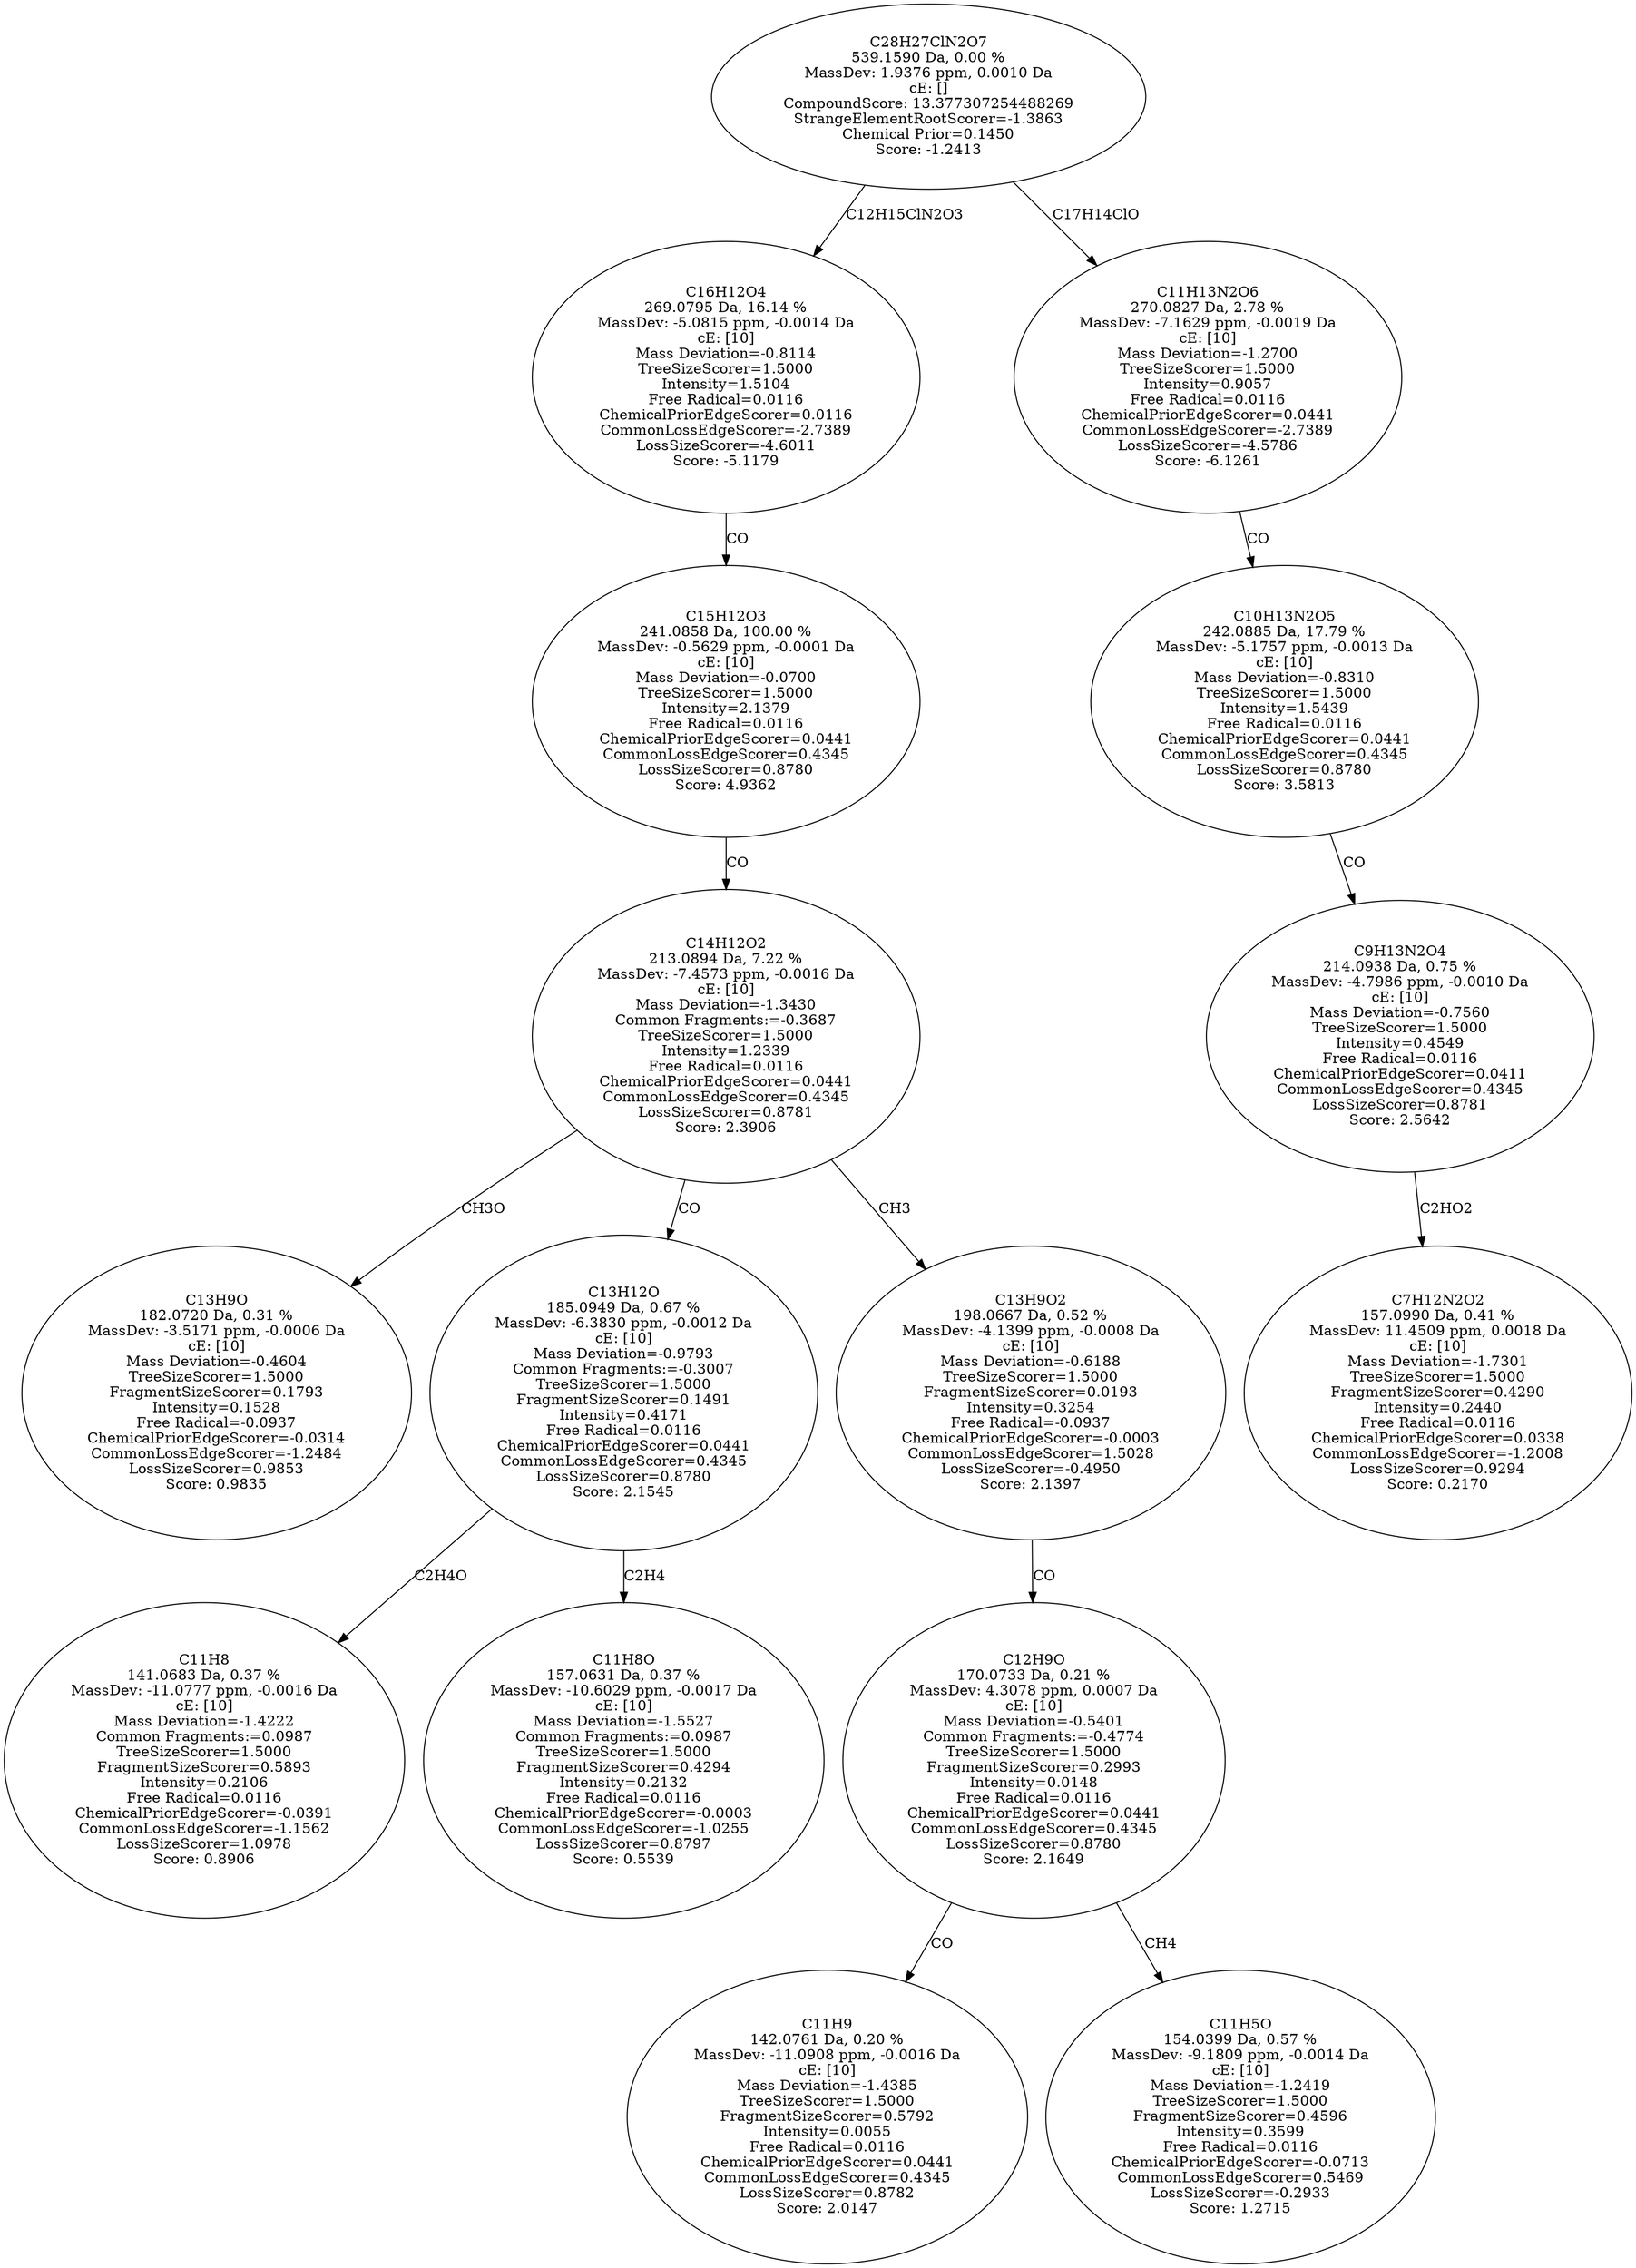 strict digraph {
v1 [label="C13H9O\n182.0720 Da, 0.31 %\nMassDev: -3.5171 ppm, -0.0006 Da\ncE: [10]\nMass Deviation=-0.4604\nTreeSizeScorer=1.5000\nFragmentSizeScorer=0.1793\nIntensity=0.1528\nFree Radical=-0.0937\nChemicalPriorEdgeScorer=-0.0314\nCommonLossEdgeScorer=-1.2484\nLossSizeScorer=0.9853\nScore: 0.9835"];
v2 [label="C11H8\n141.0683 Da, 0.37 %\nMassDev: -11.0777 ppm, -0.0016 Da\ncE: [10]\nMass Deviation=-1.4222\nCommon Fragments:=0.0987\nTreeSizeScorer=1.5000\nFragmentSizeScorer=0.5893\nIntensity=0.2106\nFree Radical=0.0116\nChemicalPriorEdgeScorer=-0.0391\nCommonLossEdgeScorer=-1.1562\nLossSizeScorer=1.0978\nScore: 0.8906"];
v3 [label="C11H8O\n157.0631 Da, 0.37 %\nMassDev: -10.6029 ppm, -0.0017 Da\ncE: [10]\nMass Deviation=-1.5527\nCommon Fragments:=0.0987\nTreeSizeScorer=1.5000\nFragmentSizeScorer=0.4294\nIntensity=0.2132\nFree Radical=0.0116\nChemicalPriorEdgeScorer=-0.0003\nCommonLossEdgeScorer=-1.0255\nLossSizeScorer=0.8797\nScore: 0.5539"];
v4 [label="C13H12O\n185.0949 Da, 0.67 %\nMassDev: -6.3830 ppm, -0.0012 Da\ncE: [10]\nMass Deviation=-0.9793\nCommon Fragments:=-0.3007\nTreeSizeScorer=1.5000\nFragmentSizeScorer=0.1491\nIntensity=0.4171\nFree Radical=0.0116\nChemicalPriorEdgeScorer=0.0441\nCommonLossEdgeScorer=0.4345\nLossSizeScorer=0.8780\nScore: 2.1545"];
v5 [label="C11H9\n142.0761 Da, 0.20 %\nMassDev: -11.0908 ppm, -0.0016 Da\ncE: [10]\nMass Deviation=-1.4385\nTreeSizeScorer=1.5000\nFragmentSizeScorer=0.5792\nIntensity=0.0055\nFree Radical=0.0116\nChemicalPriorEdgeScorer=0.0441\nCommonLossEdgeScorer=0.4345\nLossSizeScorer=0.8782\nScore: 2.0147"];
v6 [label="C11H5O\n154.0399 Da, 0.57 %\nMassDev: -9.1809 ppm, -0.0014 Da\ncE: [10]\nMass Deviation=-1.2419\nTreeSizeScorer=1.5000\nFragmentSizeScorer=0.4596\nIntensity=0.3599\nFree Radical=0.0116\nChemicalPriorEdgeScorer=-0.0713\nCommonLossEdgeScorer=0.5469\nLossSizeScorer=-0.2933\nScore: 1.2715"];
v7 [label="C12H9O\n170.0733 Da, 0.21 %\nMassDev: 4.3078 ppm, 0.0007 Da\ncE: [10]\nMass Deviation=-0.5401\nCommon Fragments:=-0.4774\nTreeSizeScorer=1.5000\nFragmentSizeScorer=0.2993\nIntensity=0.0148\nFree Radical=0.0116\nChemicalPriorEdgeScorer=0.0441\nCommonLossEdgeScorer=0.4345\nLossSizeScorer=0.8780\nScore: 2.1649"];
v8 [label="C13H9O2\n198.0667 Da, 0.52 %\nMassDev: -4.1399 ppm, -0.0008 Da\ncE: [10]\nMass Deviation=-0.6188\nTreeSizeScorer=1.5000\nFragmentSizeScorer=0.0193\nIntensity=0.3254\nFree Radical=-0.0937\nChemicalPriorEdgeScorer=-0.0003\nCommonLossEdgeScorer=1.5028\nLossSizeScorer=-0.4950\nScore: 2.1397"];
v9 [label="C14H12O2\n213.0894 Da, 7.22 %\nMassDev: -7.4573 ppm, -0.0016 Da\ncE: [10]\nMass Deviation=-1.3430\nCommon Fragments:=-0.3687\nTreeSizeScorer=1.5000\nIntensity=1.2339\nFree Radical=0.0116\nChemicalPriorEdgeScorer=0.0441\nCommonLossEdgeScorer=0.4345\nLossSizeScorer=0.8781\nScore: 2.3906"];
v10 [label="C15H12O3\n241.0858 Da, 100.00 %\nMassDev: -0.5629 ppm, -0.0001 Da\ncE: [10]\nMass Deviation=-0.0700\nTreeSizeScorer=1.5000\nIntensity=2.1379\nFree Radical=0.0116\nChemicalPriorEdgeScorer=0.0441\nCommonLossEdgeScorer=0.4345\nLossSizeScorer=0.8780\nScore: 4.9362"];
v11 [label="C16H12O4\n269.0795 Da, 16.14 %\nMassDev: -5.0815 ppm, -0.0014 Da\ncE: [10]\nMass Deviation=-0.8114\nTreeSizeScorer=1.5000\nIntensity=1.5104\nFree Radical=0.0116\nChemicalPriorEdgeScorer=0.0116\nCommonLossEdgeScorer=-2.7389\nLossSizeScorer=-4.6011\nScore: -5.1179"];
v12 [label="C7H12N2O2\n157.0990 Da, 0.41 %\nMassDev: 11.4509 ppm, 0.0018 Da\ncE: [10]\nMass Deviation=-1.7301\nTreeSizeScorer=1.5000\nFragmentSizeScorer=0.4290\nIntensity=0.2440\nFree Radical=0.0116\nChemicalPriorEdgeScorer=0.0338\nCommonLossEdgeScorer=-1.2008\nLossSizeScorer=0.9294\nScore: 0.2170"];
v13 [label="C9H13N2O4\n214.0938 Da, 0.75 %\nMassDev: -4.7986 ppm, -0.0010 Da\ncE: [10]\nMass Deviation=-0.7560\nTreeSizeScorer=1.5000\nIntensity=0.4549\nFree Radical=0.0116\nChemicalPriorEdgeScorer=0.0411\nCommonLossEdgeScorer=0.4345\nLossSizeScorer=0.8781\nScore: 2.5642"];
v14 [label="C10H13N2O5\n242.0885 Da, 17.79 %\nMassDev: -5.1757 ppm, -0.0013 Da\ncE: [10]\nMass Deviation=-0.8310\nTreeSizeScorer=1.5000\nIntensity=1.5439\nFree Radical=0.0116\nChemicalPriorEdgeScorer=0.0441\nCommonLossEdgeScorer=0.4345\nLossSizeScorer=0.8780\nScore: 3.5813"];
v15 [label="C11H13N2O6\n270.0827 Da, 2.78 %\nMassDev: -7.1629 ppm, -0.0019 Da\ncE: [10]\nMass Deviation=-1.2700\nTreeSizeScorer=1.5000\nIntensity=0.9057\nFree Radical=0.0116\nChemicalPriorEdgeScorer=0.0441\nCommonLossEdgeScorer=-2.7389\nLossSizeScorer=-4.5786\nScore: -6.1261"];
v16 [label="C28H27ClN2O7\n539.1590 Da, 0.00 %\nMassDev: 1.9376 ppm, 0.0010 Da\ncE: []\nCompoundScore: 13.377307254488269\nStrangeElementRootScorer=-1.3863\nChemical Prior=0.1450\nScore: -1.2413"];
v9 -> v1 [label="CH3O"];
v4 -> v2 [label="C2H4O"];
v4 -> v3 [label="C2H4"];
v9 -> v4 [label="CO"];
v7 -> v5 [label="CO"];
v7 -> v6 [label="CH4"];
v8 -> v7 [label="CO"];
v9 -> v8 [label="CH3"];
v10 -> v9 [label="CO"];
v11 -> v10 [label="CO"];
v16 -> v11 [label="C12H15ClN2O3"];
v13 -> v12 [label="C2HO2"];
v14 -> v13 [label="CO"];
v15 -> v14 [label="CO"];
v16 -> v15 [label="C17H14ClO"];
}